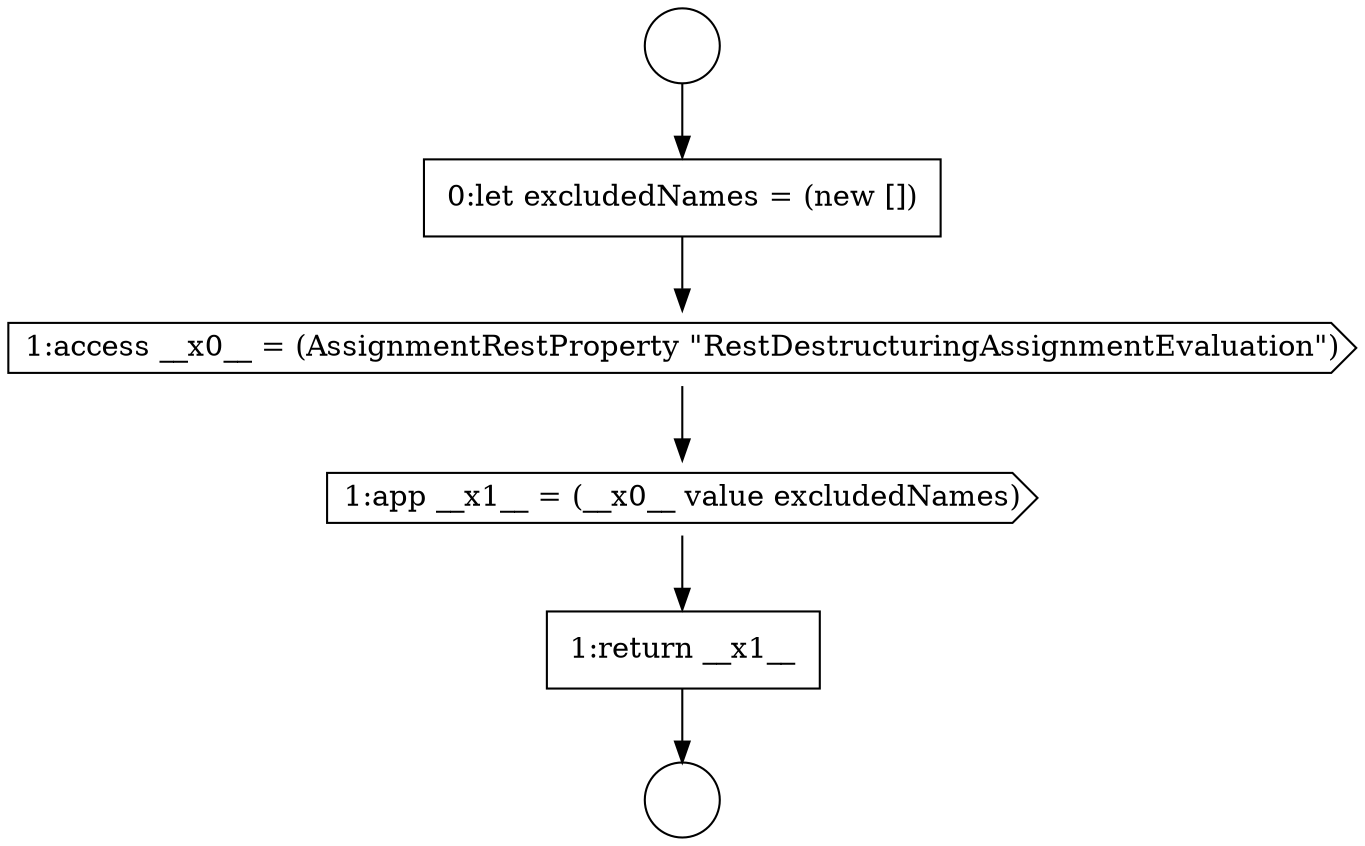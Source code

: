digraph {
  node5205 [shape=cds, label=<<font color="black">1:app __x1__ = (__x0__ value excludedNames)</font>> color="black" fillcolor="white" style=filled]
  node5206 [shape=none, margin=0, label=<<font color="black">
    <table border="0" cellborder="1" cellspacing="0" cellpadding="10">
      <tr><td align="left">1:return __x1__</td></tr>
    </table>
  </font>> color="black" fillcolor="white" style=filled]
  node5201 [shape=circle label=" " color="black" fillcolor="white" style=filled]
  node5202 [shape=circle label=" " color="black" fillcolor="white" style=filled]
  node5203 [shape=none, margin=0, label=<<font color="black">
    <table border="0" cellborder="1" cellspacing="0" cellpadding="10">
      <tr><td align="left">0:let excludedNames = (new [])</td></tr>
    </table>
  </font>> color="black" fillcolor="white" style=filled]
  node5204 [shape=cds, label=<<font color="black">1:access __x0__ = (AssignmentRestProperty &quot;RestDestructuringAssignmentEvaluation&quot;)</font>> color="black" fillcolor="white" style=filled]
  node5206 -> node5202 [ color="black"]
  node5204 -> node5205 [ color="black"]
  node5205 -> node5206 [ color="black"]
  node5203 -> node5204 [ color="black"]
  node5201 -> node5203 [ color="black"]
}

